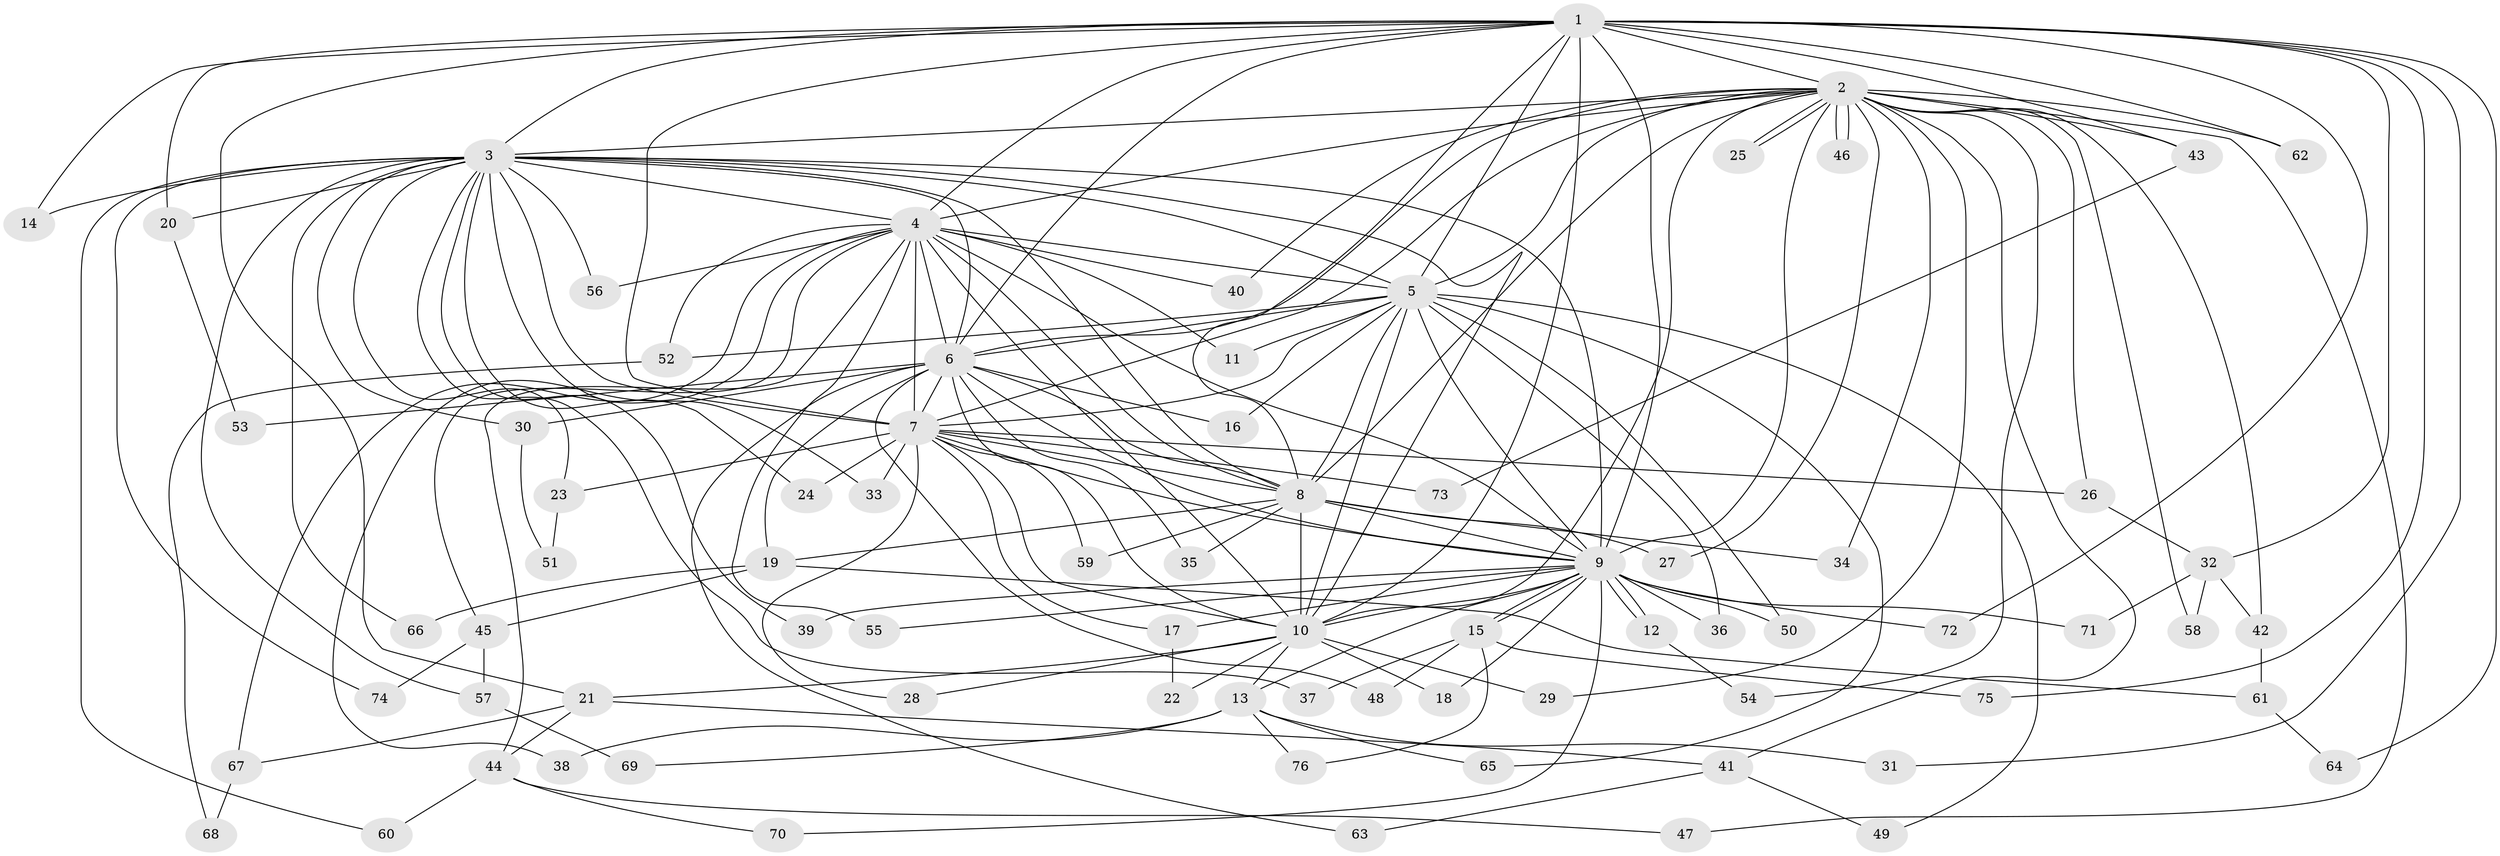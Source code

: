 // Generated by graph-tools (version 1.1) at 2025/35/03/09/25 02:35:00]
// undirected, 76 vertices, 177 edges
graph export_dot {
graph [start="1"]
  node [color=gray90,style=filled];
  1;
  2;
  3;
  4;
  5;
  6;
  7;
  8;
  9;
  10;
  11;
  12;
  13;
  14;
  15;
  16;
  17;
  18;
  19;
  20;
  21;
  22;
  23;
  24;
  25;
  26;
  27;
  28;
  29;
  30;
  31;
  32;
  33;
  34;
  35;
  36;
  37;
  38;
  39;
  40;
  41;
  42;
  43;
  44;
  45;
  46;
  47;
  48;
  49;
  50;
  51;
  52;
  53;
  54;
  55;
  56;
  57;
  58;
  59;
  60;
  61;
  62;
  63;
  64;
  65;
  66;
  67;
  68;
  69;
  70;
  71;
  72;
  73;
  74;
  75;
  76;
  1 -- 2;
  1 -- 3;
  1 -- 4;
  1 -- 5;
  1 -- 6;
  1 -- 7;
  1 -- 8;
  1 -- 9;
  1 -- 10;
  1 -- 14;
  1 -- 20;
  1 -- 21;
  1 -- 31;
  1 -- 32;
  1 -- 43;
  1 -- 62;
  1 -- 64;
  1 -- 72;
  1 -- 75;
  2 -- 3;
  2 -- 4;
  2 -- 5;
  2 -- 6;
  2 -- 7;
  2 -- 8;
  2 -- 9;
  2 -- 10;
  2 -- 25;
  2 -- 25;
  2 -- 26;
  2 -- 27;
  2 -- 29;
  2 -- 34;
  2 -- 40;
  2 -- 41;
  2 -- 42;
  2 -- 43;
  2 -- 46;
  2 -- 46;
  2 -- 47;
  2 -- 54;
  2 -- 58;
  2 -- 62;
  3 -- 4;
  3 -- 5;
  3 -- 6;
  3 -- 7;
  3 -- 8;
  3 -- 9;
  3 -- 10;
  3 -- 14;
  3 -- 20;
  3 -- 23;
  3 -- 24;
  3 -- 30;
  3 -- 33;
  3 -- 37;
  3 -- 39;
  3 -- 56;
  3 -- 57;
  3 -- 60;
  3 -- 66;
  3 -- 74;
  4 -- 5;
  4 -- 6;
  4 -- 7;
  4 -- 8;
  4 -- 9;
  4 -- 10;
  4 -- 11;
  4 -- 38;
  4 -- 40;
  4 -- 44;
  4 -- 45;
  4 -- 52;
  4 -- 55;
  4 -- 56;
  4 -- 67;
  5 -- 6;
  5 -- 7;
  5 -- 8;
  5 -- 9;
  5 -- 10;
  5 -- 11;
  5 -- 16;
  5 -- 36;
  5 -- 49;
  5 -- 50;
  5 -- 52;
  5 -- 65;
  6 -- 7;
  6 -- 8;
  6 -- 9;
  6 -- 10;
  6 -- 16;
  6 -- 19;
  6 -- 30;
  6 -- 35;
  6 -- 48;
  6 -- 53;
  6 -- 63;
  7 -- 8;
  7 -- 9;
  7 -- 10;
  7 -- 17;
  7 -- 23;
  7 -- 24;
  7 -- 26;
  7 -- 28;
  7 -- 33;
  7 -- 59;
  7 -- 73;
  8 -- 9;
  8 -- 10;
  8 -- 19;
  8 -- 27;
  8 -- 34;
  8 -- 35;
  8 -- 59;
  9 -- 10;
  9 -- 12;
  9 -- 12;
  9 -- 13;
  9 -- 15;
  9 -- 15;
  9 -- 17;
  9 -- 18;
  9 -- 36;
  9 -- 39;
  9 -- 50;
  9 -- 55;
  9 -- 70;
  9 -- 71;
  9 -- 72;
  10 -- 13;
  10 -- 18;
  10 -- 21;
  10 -- 22;
  10 -- 28;
  10 -- 29;
  12 -- 54;
  13 -- 31;
  13 -- 38;
  13 -- 65;
  13 -- 69;
  13 -- 76;
  15 -- 37;
  15 -- 48;
  15 -- 75;
  15 -- 76;
  17 -- 22;
  19 -- 45;
  19 -- 61;
  19 -- 66;
  20 -- 53;
  21 -- 41;
  21 -- 44;
  21 -- 67;
  23 -- 51;
  26 -- 32;
  30 -- 51;
  32 -- 42;
  32 -- 58;
  32 -- 71;
  41 -- 49;
  41 -- 63;
  42 -- 61;
  43 -- 73;
  44 -- 47;
  44 -- 60;
  44 -- 70;
  45 -- 57;
  45 -- 74;
  52 -- 68;
  57 -- 69;
  61 -- 64;
  67 -- 68;
}
